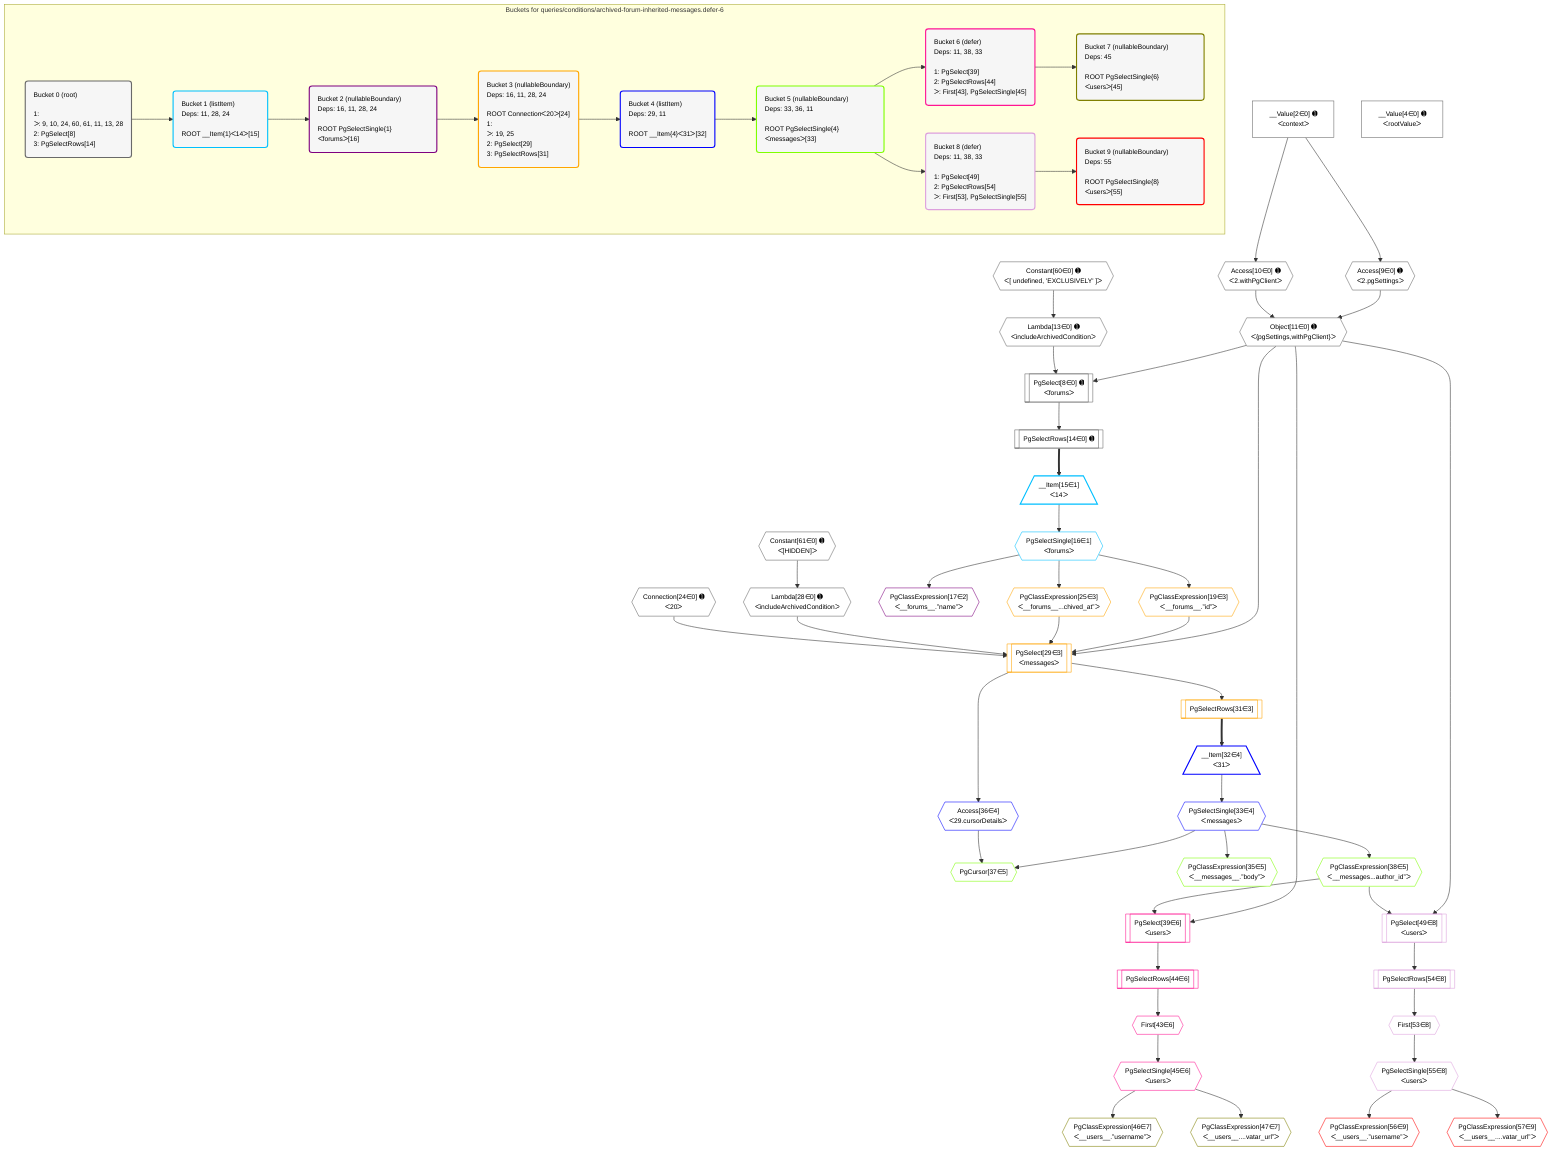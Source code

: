 %%{init: {'themeVariables': { 'fontSize': '12px'}}}%%
graph TD
    classDef path fill:#eee,stroke:#000,color:#000
    classDef plan fill:#fff,stroke-width:1px,color:#000
    classDef itemplan fill:#fff,stroke-width:2px,color:#000
    classDef unbatchedplan fill:#dff,stroke-width:1px,color:#000
    classDef sideeffectplan fill:#fcc,stroke-width:2px,color:#000
    classDef bucket fill:#f6f6f6,color:#000,stroke-width:2px,text-align:left

    subgraph "Buckets for queries/conditions/archived-forum-inherited-messages.defer-6"
    Bucket0("Bucket 0 (root)<br /><br />1: <br />ᐳ: 9, 10, 24, 60, 61, 11, 13, 28<br />2: PgSelect[8]<br />3: PgSelectRows[14]"):::bucket
    Bucket1("Bucket 1 (listItem)<br />Deps: 11, 28, 24<br /><br />ROOT __Item{1}ᐸ14ᐳ[15]"):::bucket
    Bucket2("Bucket 2 (nullableBoundary)<br />Deps: 16, 11, 28, 24<br /><br />ROOT PgSelectSingle{1}ᐸforumsᐳ[16]"):::bucket
    Bucket3("Bucket 3 (nullableBoundary)<br />Deps: 16, 11, 28, 24<br /><br />ROOT Connectionᐸ20ᐳ[24]<br />1: <br />ᐳ: 19, 25<br />2: PgSelect[29]<br />3: PgSelectRows[31]"):::bucket
    Bucket4("Bucket 4 (listItem)<br />Deps: 29, 11<br /><br />ROOT __Item{4}ᐸ31ᐳ[32]"):::bucket
    Bucket5("Bucket 5 (nullableBoundary)<br />Deps: 33, 36, 11<br /><br />ROOT PgSelectSingle{4}ᐸmessagesᐳ[33]"):::bucket
    Bucket6("Bucket 6 (defer)<br />Deps: 11, 38, 33<br /><br />1: PgSelect[39]<br />2: PgSelectRows[44]<br />ᐳ: First[43], PgSelectSingle[45]"):::bucket
    Bucket7("Bucket 7 (nullableBoundary)<br />Deps: 45<br /><br />ROOT PgSelectSingle{6}ᐸusersᐳ[45]"):::bucket
    Bucket8("Bucket 8 (defer)<br />Deps: 11, 38, 33<br /><br />1: PgSelect[49]<br />2: PgSelectRows[54]<br />ᐳ: First[53], PgSelectSingle[55]"):::bucket
    Bucket9("Bucket 9 (nullableBoundary)<br />Deps: 55<br /><br />ROOT PgSelectSingle{8}ᐸusersᐳ[55]"):::bucket
    end
    Bucket0 --> Bucket1
    Bucket1 --> Bucket2
    Bucket2 --> Bucket3
    Bucket3 --> Bucket4
    Bucket4 --> Bucket5
    Bucket5 --> Bucket6 & Bucket8
    Bucket6 --> Bucket7
    Bucket8 --> Bucket9

    %% plan dependencies
    PgSelect8[["PgSelect[8∈0] ➊<br />ᐸforumsᐳ"]]:::plan
    Object11{{"Object[11∈0] ➊<br />ᐸ{pgSettings,withPgClient}ᐳ"}}:::plan
    Lambda13{{"Lambda[13∈0] ➊<br />ᐸincludeArchivedConditionᐳ"}}:::plan
    Object11 & Lambda13 --> PgSelect8
    Access9{{"Access[9∈0] ➊<br />ᐸ2.pgSettingsᐳ"}}:::plan
    Access10{{"Access[10∈0] ➊<br />ᐸ2.withPgClientᐳ"}}:::plan
    Access9 & Access10 --> Object11
    __Value2["__Value[2∈0] ➊<br />ᐸcontextᐳ"]:::plan
    __Value2 --> Access9
    __Value2 --> Access10
    Constant60{{"Constant[60∈0] ➊<br />ᐸ[ undefined, 'EXCLUSIVELY' ]ᐳ"}}:::plan
    Constant60 --> Lambda13
    PgSelectRows14[["PgSelectRows[14∈0] ➊"]]:::plan
    PgSelect8 --> PgSelectRows14
    Lambda28{{"Lambda[28∈0] ➊<br />ᐸincludeArchivedConditionᐳ"}}:::plan
    Constant61{{"Constant[61∈0] ➊<br />ᐸ[HIDDEN]ᐳ"}}:::plan
    Constant61 --> Lambda28
    __Value4["__Value[4∈0] ➊<br />ᐸrootValueᐳ"]:::plan
    Connection24{{"Connection[24∈0] ➊<br />ᐸ20ᐳ"}}:::plan
    __Item15[/"__Item[15∈1]<br />ᐸ14ᐳ"\]:::itemplan
    PgSelectRows14 ==> __Item15
    PgSelectSingle16{{"PgSelectSingle[16∈1]<br />ᐸforumsᐳ"}}:::plan
    __Item15 --> PgSelectSingle16
    PgClassExpression17{{"PgClassExpression[17∈2]<br />ᐸ__forums__.”name”ᐳ"}}:::plan
    PgSelectSingle16 --> PgClassExpression17
    PgSelect29[["PgSelect[29∈3]<br />ᐸmessagesᐳ"]]:::plan
    PgClassExpression19{{"PgClassExpression[19∈3]<br />ᐸ__forums__.”id”ᐳ"}}:::plan
    PgClassExpression25{{"PgClassExpression[25∈3]<br />ᐸ__forums__...chived_at”ᐳ"}}:::plan
    Object11 & PgClassExpression19 & PgClassExpression25 & Lambda28 & Connection24 --> PgSelect29
    PgSelectSingle16 --> PgClassExpression19
    PgSelectSingle16 --> PgClassExpression25
    PgSelectRows31[["PgSelectRows[31∈3]"]]:::plan
    PgSelect29 --> PgSelectRows31
    __Item32[/"__Item[32∈4]<br />ᐸ31ᐳ"\]:::itemplan
    PgSelectRows31 ==> __Item32
    PgSelectSingle33{{"PgSelectSingle[33∈4]<br />ᐸmessagesᐳ"}}:::plan
    __Item32 --> PgSelectSingle33
    Access36{{"Access[36∈4]<br />ᐸ29.cursorDetailsᐳ"}}:::plan
    PgSelect29 --> Access36
    PgCursor37{{"PgCursor[37∈5]"}}:::plan
    PgSelectSingle33 & Access36 --> PgCursor37
    PgClassExpression35{{"PgClassExpression[35∈5]<br />ᐸ__messages__.”body”ᐳ"}}:::plan
    PgSelectSingle33 --> PgClassExpression35
    PgClassExpression38{{"PgClassExpression[38∈5]<br />ᐸ__messages...author_id”ᐳ"}}:::plan
    PgSelectSingle33 --> PgClassExpression38
    PgSelect39[["PgSelect[39∈6]<br />ᐸusersᐳ"]]:::plan
    Object11 & PgClassExpression38 --> PgSelect39
    First43{{"First[43∈6]"}}:::plan
    PgSelectRows44[["PgSelectRows[44∈6]"]]:::plan
    PgSelectRows44 --> First43
    PgSelect39 --> PgSelectRows44
    PgSelectSingle45{{"PgSelectSingle[45∈6]<br />ᐸusersᐳ"}}:::plan
    First43 --> PgSelectSingle45
    PgClassExpression46{{"PgClassExpression[46∈7]<br />ᐸ__users__.”username”ᐳ"}}:::plan
    PgSelectSingle45 --> PgClassExpression46
    PgClassExpression47{{"PgClassExpression[47∈7]<br />ᐸ__users__....vatar_url”ᐳ"}}:::plan
    PgSelectSingle45 --> PgClassExpression47
    PgSelect49[["PgSelect[49∈8]<br />ᐸusersᐳ"]]:::plan
    Object11 & PgClassExpression38 --> PgSelect49
    First53{{"First[53∈8]"}}:::plan
    PgSelectRows54[["PgSelectRows[54∈8]"]]:::plan
    PgSelectRows54 --> First53
    PgSelect49 --> PgSelectRows54
    PgSelectSingle55{{"PgSelectSingle[55∈8]<br />ᐸusersᐳ"}}:::plan
    First53 --> PgSelectSingle55
    PgClassExpression56{{"PgClassExpression[56∈9]<br />ᐸ__users__.”username”ᐳ"}}:::plan
    PgSelectSingle55 --> PgClassExpression56
    PgClassExpression57{{"PgClassExpression[57∈9]<br />ᐸ__users__....vatar_url”ᐳ"}}:::plan
    PgSelectSingle55 --> PgClassExpression57

    %% define steps
    classDef bucket0 stroke:#696969
    class Bucket0,__Value2,__Value4,PgSelect8,Access9,Access10,Object11,Lambda13,PgSelectRows14,Connection24,Lambda28,Constant60,Constant61 bucket0
    classDef bucket1 stroke:#00bfff
    class Bucket1,__Item15,PgSelectSingle16 bucket1
    classDef bucket2 stroke:#7f007f
    class Bucket2,PgClassExpression17 bucket2
    classDef bucket3 stroke:#ffa500
    class Bucket3,PgClassExpression19,PgClassExpression25,PgSelect29,PgSelectRows31 bucket3
    classDef bucket4 stroke:#0000ff
    class Bucket4,__Item32,PgSelectSingle33,Access36 bucket4
    classDef bucket5 stroke:#7fff00
    class Bucket5,PgClassExpression35,PgCursor37,PgClassExpression38 bucket5
    classDef bucket6 stroke:#ff1493
    class Bucket6,PgSelect39,First43,PgSelectRows44,PgSelectSingle45 bucket6
    classDef bucket7 stroke:#808000
    class Bucket7,PgClassExpression46,PgClassExpression47 bucket7
    classDef bucket8 stroke:#dda0dd
    class Bucket8,PgSelect49,First53,PgSelectRows54,PgSelectSingle55 bucket8
    classDef bucket9 stroke:#ff0000
    class Bucket9,PgClassExpression56,PgClassExpression57 bucket9